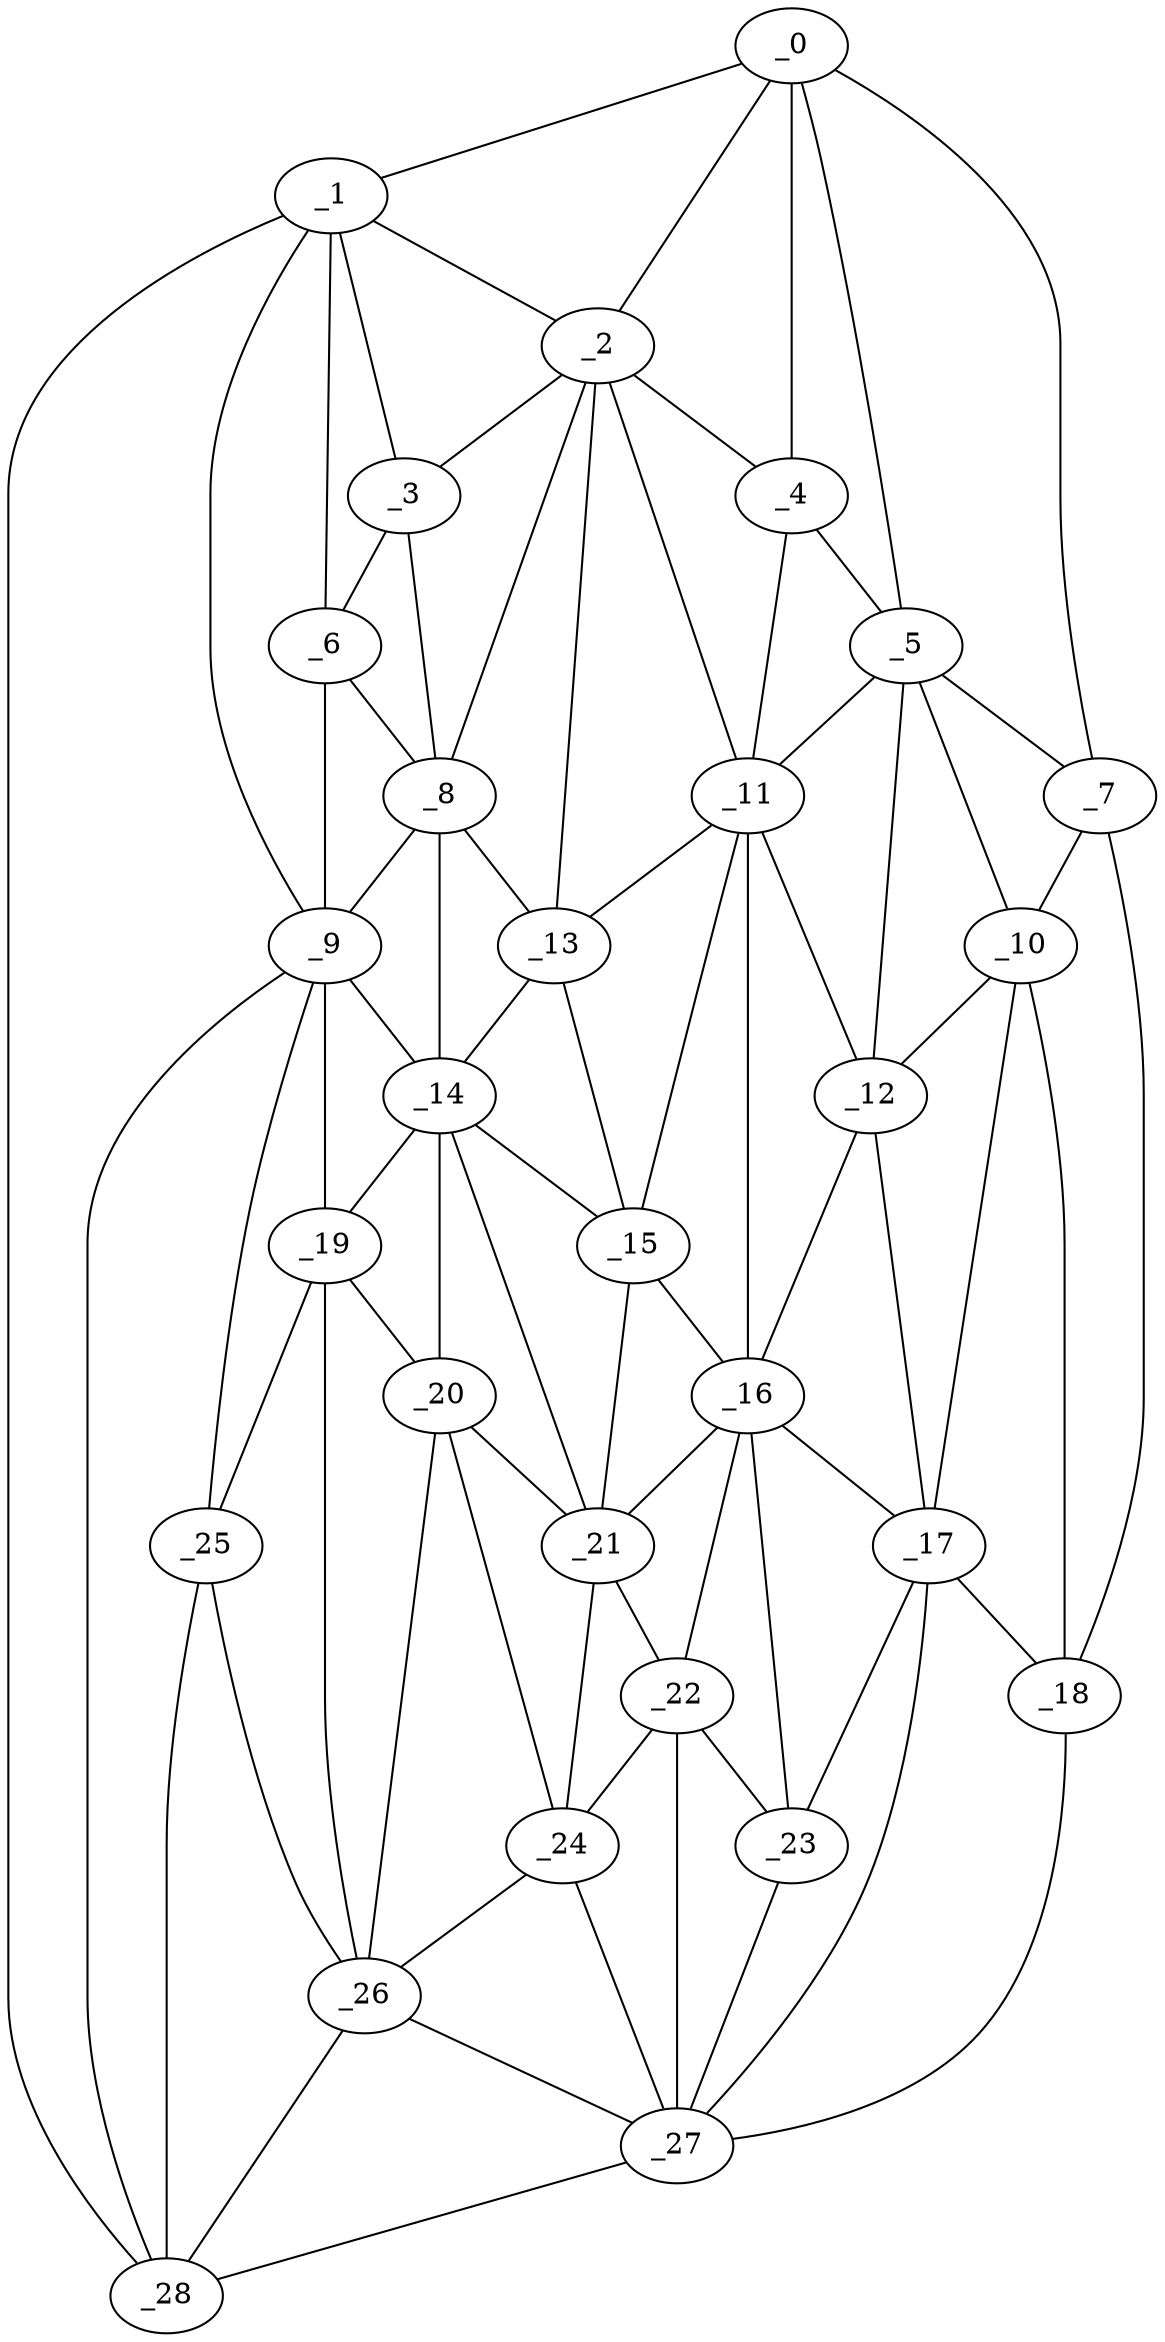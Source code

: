 graph "obj22__165.gxl" {
	_0	 [x=37,
		y=123];
	_1	 [x=39,
		y=10];
	_0 -- _1	 [valence=1];
	_2	 [x=45,
		y=84];
	_0 -- _2	 [valence=2];
	_4	 [x=46,
		y=92];
	_0 -- _4	 [valence=2];
	_5	 [x=46,
		y=102];
	_0 -- _5	 [valence=2];
	_7	 [x=57,
		y=126];
	_0 -- _7	 [valence=1];
	_1 -- _2	 [valence=1];
	_3	 [x=46,
		y=70];
	_1 -- _3	 [valence=2];
	_6	 [x=49,
		y=60];
	_1 -- _6	 [valence=1];
	_9	 [x=64,
		y=61];
	_1 -- _9	 [valence=1];
	_28	 [x=94,
		y=9];
	_1 -- _28	 [valence=1];
	_2 -- _3	 [valence=2];
	_2 -- _4	 [valence=2];
	_8	 [x=60,
		y=72];
	_2 -- _8	 [valence=1];
	_11	 [x=66,
		y=93];
	_2 -- _11	 [valence=2];
	_13	 [x=67,
		y=82];
	_2 -- _13	 [valence=1];
	_3 -- _6	 [valence=2];
	_3 -- _8	 [valence=2];
	_4 -- _5	 [valence=2];
	_4 -- _11	 [valence=2];
	_5 -- _7	 [valence=2];
	_10	 [x=64,
		y=120];
	_5 -- _10	 [valence=2];
	_5 -- _11	 [valence=2];
	_12	 [x=66,
		y=103];
	_5 -- _12	 [valence=2];
	_6 -- _8	 [valence=1];
	_6 -- _9	 [valence=2];
	_7 -- _10	 [valence=2];
	_18	 [x=78,
		y=123];
	_7 -- _18	 [valence=1];
	_8 -- _9	 [valence=1];
	_8 -- _13	 [valence=2];
	_14	 [x=72,
		y=76];
	_8 -- _14	 [valence=1];
	_9 -- _14	 [valence=2];
	_19	 [x=82,
		y=65];
	_9 -- _19	 [valence=2];
	_25	 [x=91,
		y=57];
	_9 -- _25	 [valence=2];
	_9 -- _28	 [valence=1];
	_10 -- _12	 [valence=1];
	_17	 [x=78,
		y=108];
	_10 -- _17	 [valence=2];
	_10 -- _18	 [valence=2];
	_11 -- _12	 [valence=1];
	_11 -- _13	 [valence=1];
	_15	 [x=72,
		y=91];
	_11 -- _15	 [valence=1];
	_16	 [x=75,
		y=102];
	_11 -- _16	 [valence=2];
	_12 -- _16	 [valence=1];
	_12 -- _17	 [valence=2];
	_13 -- _14	 [valence=1];
	_13 -- _15	 [valence=2];
	_14 -- _15	 [valence=1];
	_14 -- _19	 [valence=1];
	_20	 [x=82,
		y=74];
	_14 -- _20	 [valence=2];
	_21	 [x=83,
		y=88];
	_14 -- _21	 [valence=1];
	_15 -- _16	 [valence=1];
	_15 -- _21	 [valence=2];
	_16 -- _17	 [valence=2];
	_16 -- _21	 [valence=2];
	_22	 [x=89,
		y=98];
	_16 -- _22	 [valence=1];
	_23	 [x=89,
		y=105];
	_16 -- _23	 [valence=2];
	_17 -- _18	 [valence=1];
	_17 -- _23	 [valence=1];
	_27	 [x=91,
		y=120];
	_17 -- _27	 [valence=2];
	_18 -- _27	 [valence=1];
	_19 -- _20	 [valence=2];
	_19 -- _25	 [valence=2];
	_26	 [x=91,
		y=67];
	_19 -- _26	 [valence=2];
	_20 -- _21	 [valence=2];
	_24	 [x=90,
		y=86];
	_20 -- _24	 [valence=2];
	_20 -- _26	 [valence=1];
	_21 -- _22	 [valence=2];
	_21 -- _24	 [valence=1];
	_22 -- _23	 [valence=1];
	_22 -- _24	 [valence=1];
	_22 -- _27	 [valence=2];
	_23 -- _27	 [valence=2];
	_24 -- _26	 [valence=2];
	_24 -- _27	 [valence=1];
	_25 -- _26	 [valence=2];
	_25 -- _28	 [valence=2];
	_26 -- _27	 [valence=2];
	_26 -- _28	 [valence=1];
	_27 -- _28	 [valence=1];
}
